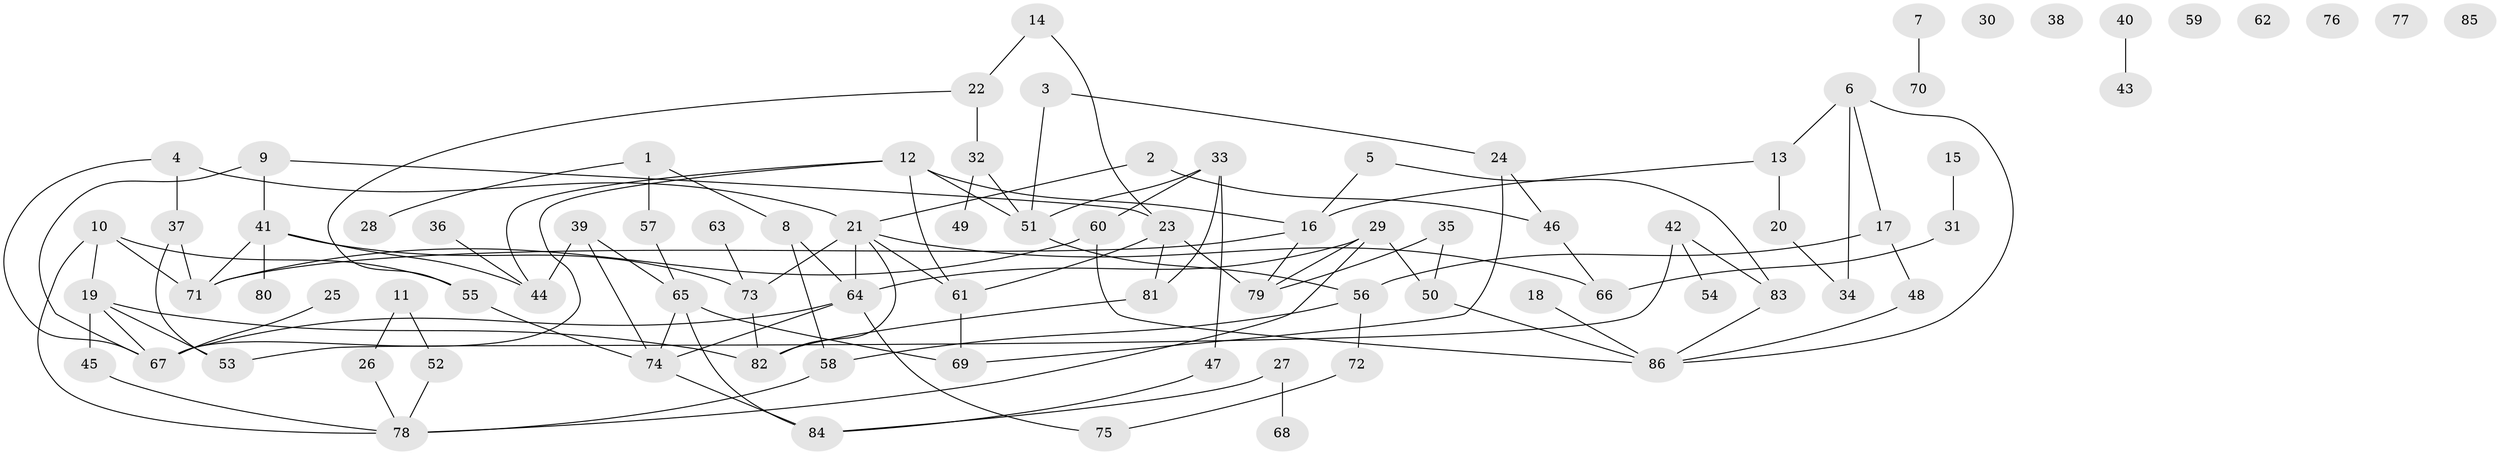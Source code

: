 // Generated by graph-tools (version 1.1) at 2025/49/03/09/25 03:49:13]
// undirected, 86 vertices, 118 edges
graph export_dot {
graph [start="1"]
  node [color=gray90,style=filled];
  1;
  2;
  3;
  4;
  5;
  6;
  7;
  8;
  9;
  10;
  11;
  12;
  13;
  14;
  15;
  16;
  17;
  18;
  19;
  20;
  21;
  22;
  23;
  24;
  25;
  26;
  27;
  28;
  29;
  30;
  31;
  32;
  33;
  34;
  35;
  36;
  37;
  38;
  39;
  40;
  41;
  42;
  43;
  44;
  45;
  46;
  47;
  48;
  49;
  50;
  51;
  52;
  53;
  54;
  55;
  56;
  57;
  58;
  59;
  60;
  61;
  62;
  63;
  64;
  65;
  66;
  67;
  68;
  69;
  70;
  71;
  72;
  73;
  74;
  75;
  76;
  77;
  78;
  79;
  80;
  81;
  82;
  83;
  84;
  85;
  86;
  1 -- 8;
  1 -- 28;
  1 -- 57;
  2 -- 21;
  2 -- 46;
  3 -- 24;
  3 -- 51;
  4 -- 21;
  4 -- 37;
  4 -- 67;
  5 -- 16;
  5 -- 83;
  6 -- 13;
  6 -- 17;
  6 -- 34;
  6 -- 86;
  7 -- 70;
  8 -- 58;
  8 -- 64;
  9 -- 23;
  9 -- 41;
  9 -- 67;
  10 -- 19;
  10 -- 55;
  10 -- 71;
  10 -- 78;
  11 -- 26;
  11 -- 52;
  12 -- 16;
  12 -- 44;
  12 -- 51;
  12 -- 61;
  12 -- 67;
  13 -- 16;
  13 -- 20;
  14 -- 22;
  14 -- 23;
  15 -- 31;
  16 -- 71;
  16 -- 79;
  17 -- 48;
  17 -- 56;
  18 -- 86;
  19 -- 45;
  19 -- 53;
  19 -- 67;
  19 -- 82;
  20 -- 34;
  21 -- 61;
  21 -- 64;
  21 -- 66;
  21 -- 73;
  21 -- 82;
  22 -- 32;
  22 -- 55;
  23 -- 61;
  23 -- 79;
  23 -- 81;
  24 -- 46;
  24 -- 69;
  25 -- 67;
  26 -- 78;
  27 -- 68;
  27 -- 84;
  29 -- 50;
  29 -- 64;
  29 -- 78;
  29 -- 79;
  31 -- 66;
  32 -- 49;
  32 -- 51;
  33 -- 47;
  33 -- 51;
  33 -- 60;
  33 -- 81;
  35 -- 50;
  35 -- 79;
  36 -- 44;
  37 -- 53;
  37 -- 71;
  39 -- 44;
  39 -- 65;
  39 -- 74;
  40 -- 43;
  41 -- 44;
  41 -- 71;
  41 -- 73;
  41 -- 80;
  42 -- 53;
  42 -- 54;
  42 -- 83;
  45 -- 78;
  46 -- 66;
  47 -- 84;
  48 -- 86;
  50 -- 86;
  51 -- 56;
  52 -- 78;
  55 -- 74;
  56 -- 58;
  56 -- 72;
  57 -- 65;
  58 -- 78;
  60 -- 71;
  60 -- 86;
  61 -- 69;
  63 -- 73;
  64 -- 67;
  64 -- 74;
  64 -- 75;
  65 -- 69;
  65 -- 74;
  65 -- 84;
  72 -- 75;
  73 -- 82;
  74 -- 84;
  81 -- 82;
  83 -- 86;
}
